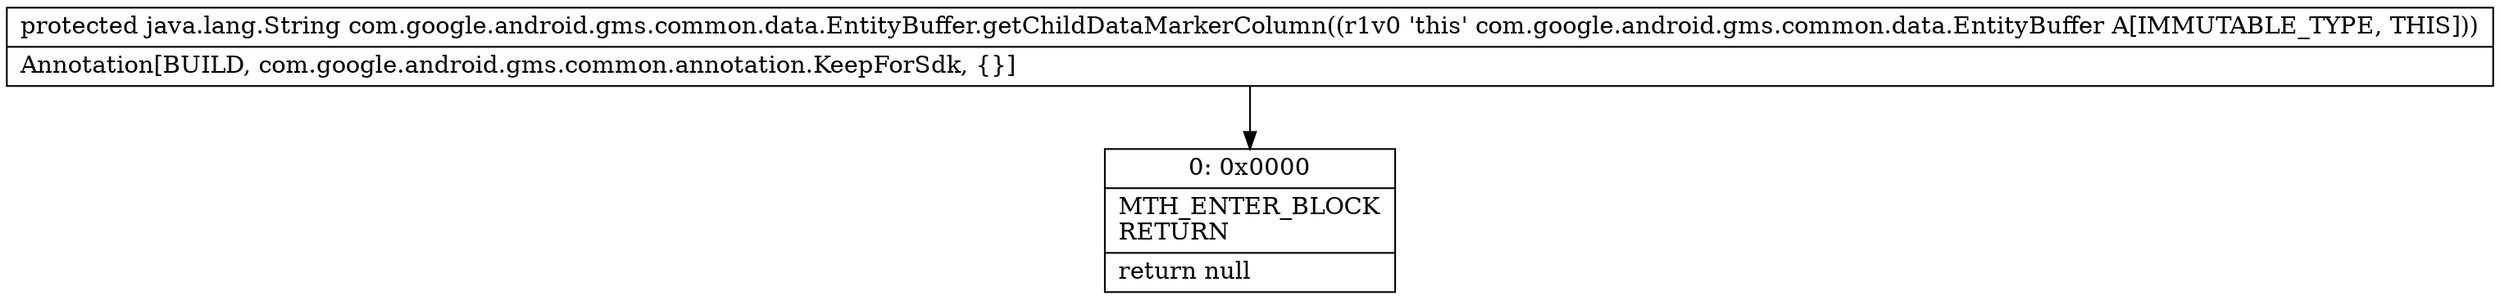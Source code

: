 digraph "CFG forcom.google.android.gms.common.data.EntityBuffer.getChildDataMarkerColumn()Ljava\/lang\/String;" {
Node_0 [shape=record,label="{0\:\ 0x0000|MTH_ENTER_BLOCK\lRETURN\l|return null\l}"];
MethodNode[shape=record,label="{protected java.lang.String com.google.android.gms.common.data.EntityBuffer.getChildDataMarkerColumn((r1v0 'this' com.google.android.gms.common.data.EntityBuffer A[IMMUTABLE_TYPE, THIS]))  | Annotation[BUILD, com.google.android.gms.common.annotation.KeepForSdk, \{\}]\l}"];
MethodNode -> Node_0;
}

